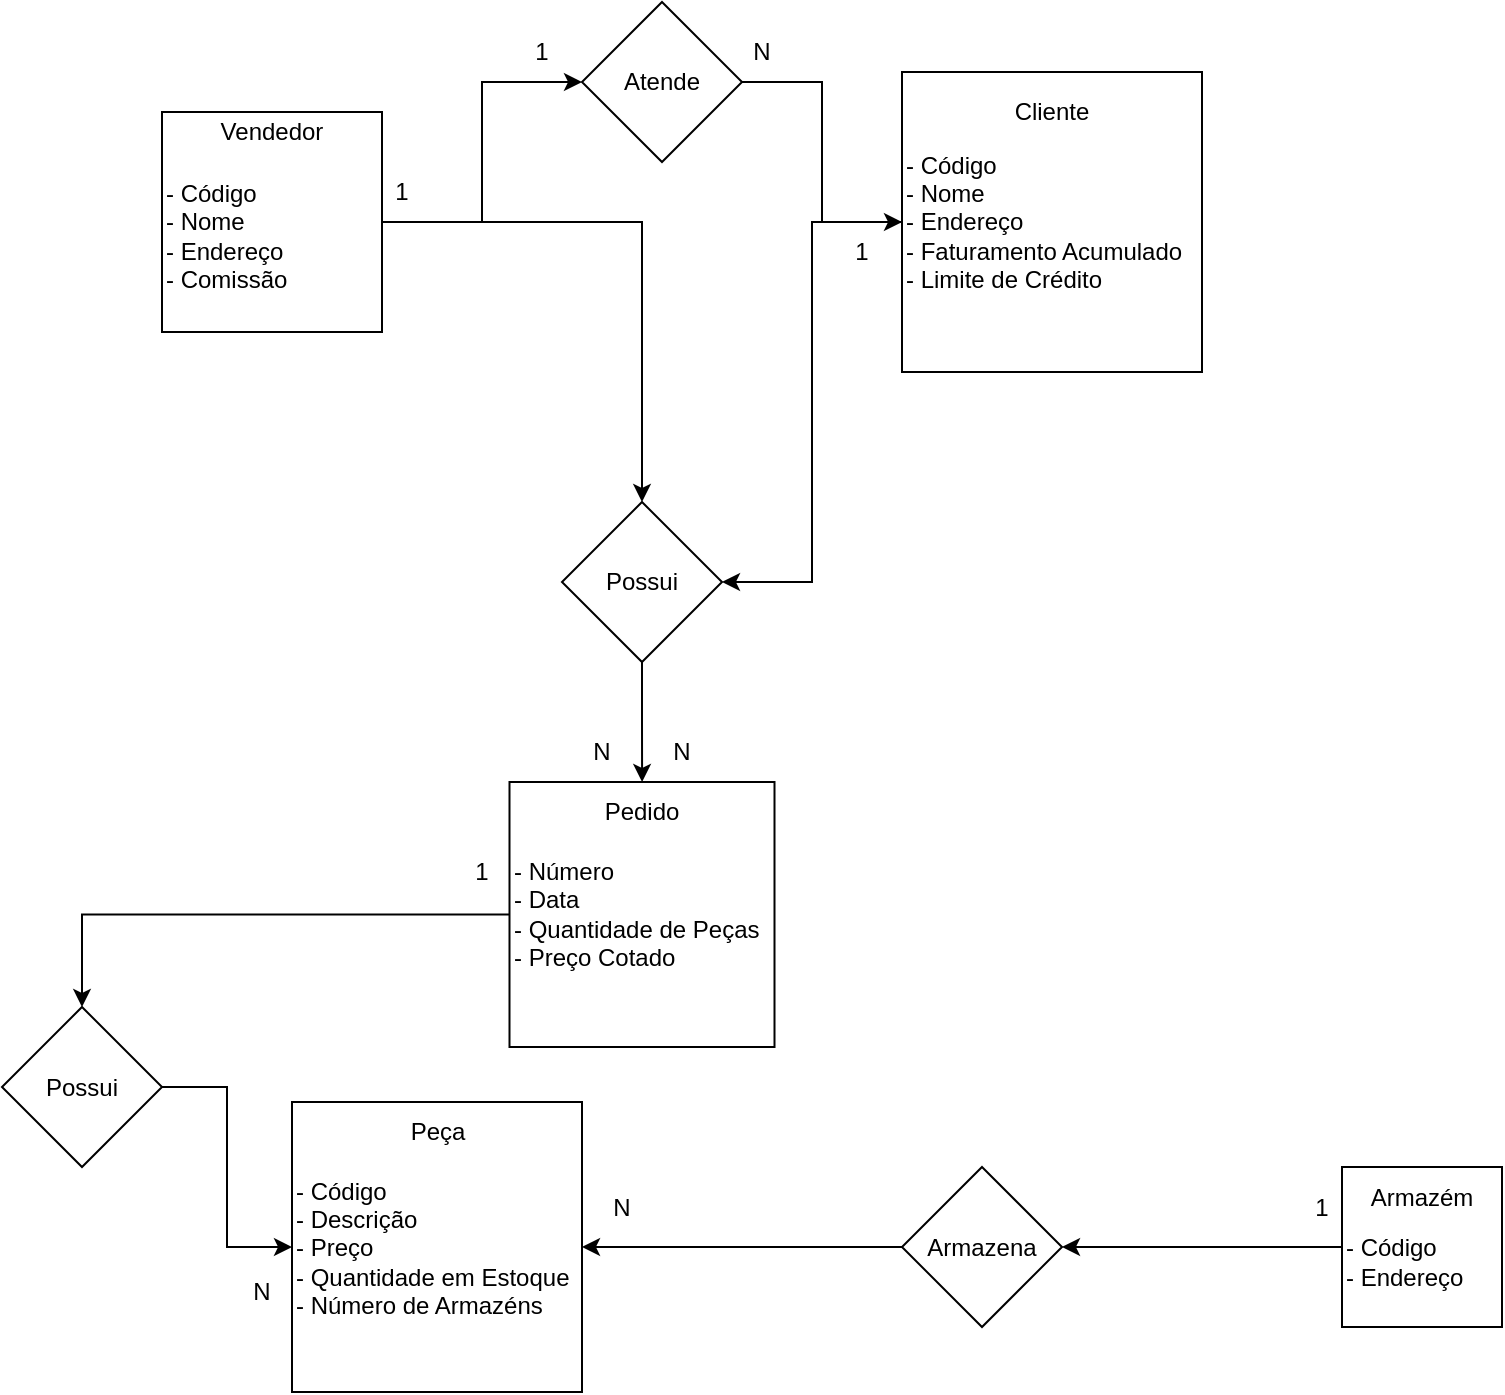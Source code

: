 <mxfile version="22.0.4" type="github">
  <diagram name="Página-1" id="jlo1wy49ycUf86JTQE9i">
    <mxGraphModel dx="880" dy="521" grid="1" gridSize="10" guides="1" tooltips="1" connect="1" arrows="1" fold="1" page="1" pageScale="1" pageWidth="827" pageHeight="1169" math="0" shadow="0">
      <root>
        <mxCell id="0" />
        <mxCell id="1" parent="0" />
        <mxCell id="RQbDG6k7a9iBf144iXeE-6" style="edgeStyle=orthogonalEdgeStyle;rounded=0;orthogonalLoop=1;jettySize=auto;html=1;entryX=0;entryY=0.5;entryDx=0;entryDy=0;" parent="1" source="RQbDG6k7a9iBf144iXeE-1" target="RQbDG6k7a9iBf144iXeE-5" edge="1">
          <mxGeometry relative="1" as="geometry" />
        </mxCell>
        <mxCell id="EznNFDMXs_wPwzTQy8d6-19" style="edgeStyle=orthogonalEdgeStyle;rounded=0;orthogonalLoop=1;jettySize=auto;html=1;entryX=0.5;entryY=0;entryDx=0;entryDy=0;" parent="1" source="RQbDG6k7a9iBf144iXeE-1" target="EznNFDMXs_wPwzTQy8d6-5" edge="1">
          <mxGeometry relative="1" as="geometry" />
        </mxCell>
        <mxCell id="RQbDG6k7a9iBf144iXeE-1" value="&lt;br&gt;- Código&lt;br&gt;- Nome&lt;br&gt;- Endereço&lt;br&gt;- Comissão" style="whiteSpace=wrap;html=1;aspect=fixed;align=left;" parent="1" vertex="1">
          <mxGeometry x="100" y="75" width="110" height="110" as="geometry" />
        </mxCell>
        <mxCell id="RQbDG6k7a9iBf144iXeE-2" value="Vendedor" style="text;html=1;strokeColor=none;fillColor=none;align=center;verticalAlign=middle;whiteSpace=wrap;rounded=0;" parent="1" vertex="1">
          <mxGeometry x="125" y="70" width="60" height="30" as="geometry" />
        </mxCell>
        <mxCell id="EznNFDMXs_wPwzTQy8d6-14" style="edgeStyle=orthogonalEdgeStyle;rounded=0;orthogonalLoop=1;jettySize=auto;html=1;entryX=1;entryY=0.5;entryDx=0;entryDy=0;" parent="1" source="RQbDG6k7a9iBf144iXeE-3" target="EznNFDMXs_wPwzTQy8d6-5" edge="1">
          <mxGeometry relative="1" as="geometry" />
        </mxCell>
        <mxCell id="RQbDG6k7a9iBf144iXeE-3" value="- Código&lt;br&gt;- Nome&lt;br&gt;- Endereço&lt;br&gt;- Faturamento Acumulado&lt;br&gt;- Limite de Crédito" style="whiteSpace=wrap;html=1;aspect=fixed;align=left;" parent="1" vertex="1">
          <mxGeometry x="470" y="55" width="150" height="150" as="geometry" />
        </mxCell>
        <mxCell id="RQbDG6k7a9iBf144iXeE-4" value="Cliente" style="text;html=1;strokeColor=none;fillColor=none;align=center;verticalAlign=middle;whiteSpace=wrap;rounded=0;" parent="1" vertex="1">
          <mxGeometry x="515" y="60" width="60" height="30" as="geometry" />
        </mxCell>
        <mxCell id="RQbDG6k7a9iBf144iXeE-7" style="edgeStyle=orthogonalEdgeStyle;rounded=0;orthogonalLoop=1;jettySize=auto;html=1;exitX=1;exitY=0.5;exitDx=0;exitDy=0;entryX=0;entryY=0.5;entryDx=0;entryDy=0;" parent="1" source="RQbDG6k7a9iBf144iXeE-5" target="RQbDG6k7a9iBf144iXeE-3" edge="1">
          <mxGeometry relative="1" as="geometry" />
        </mxCell>
        <mxCell id="RQbDG6k7a9iBf144iXeE-5" value="Atende" style="rhombus;whiteSpace=wrap;html=1;" parent="1" vertex="1">
          <mxGeometry x="310" y="20" width="80" height="80" as="geometry" />
        </mxCell>
        <mxCell id="RQbDG6k7a9iBf144iXeE-8" value="N" style="text;html=1;strokeColor=none;fillColor=none;align=center;verticalAlign=middle;whiteSpace=wrap;rounded=0;" parent="1" vertex="1">
          <mxGeometry x="370" y="30" width="60" height="30" as="geometry" />
        </mxCell>
        <mxCell id="RQbDG6k7a9iBf144iXeE-9" value="1" style="text;html=1;strokeColor=none;fillColor=none;align=center;verticalAlign=middle;whiteSpace=wrap;rounded=0;" parent="1" vertex="1">
          <mxGeometry x="260" y="30" width="60" height="30" as="geometry" />
        </mxCell>
        <mxCell id="RQbDG6k7a9iBf144iXeE-18" value="- Código&lt;br&gt;- Descrição&lt;br&gt;- Preço&lt;br&gt;- Quantidade em Estoque&lt;br&gt;- Número de Armazéns" style="whiteSpace=wrap;html=1;aspect=fixed;align=left;" parent="1" vertex="1">
          <mxGeometry x="165" y="570" width="145" height="145" as="geometry" />
        </mxCell>
        <mxCell id="RQbDG6k7a9iBf144iXeE-19" value="Peça" style="text;html=1;strokeColor=none;fillColor=none;align=center;verticalAlign=middle;whiteSpace=wrap;rounded=0;" parent="1" vertex="1">
          <mxGeometry x="207.5" y="570" width="60" height="30" as="geometry" />
        </mxCell>
        <mxCell id="RQbDG6k7a9iBf144iXeE-24" style="edgeStyle=orthogonalEdgeStyle;rounded=0;orthogonalLoop=1;jettySize=auto;html=1;" parent="1" source="RQbDG6k7a9iBf144iXeE-20" target="RQbDG6k7a9iBf144iXeE-23" edge="1">
          <mxGeometry relative="1" as="geometry" />
        </mxCell>
        <mxCell id="RQbDG6k7a9iBf144iXeE-20" value="&lt;br&gt;- Código&lt;br&gt;- Endereço" style="whiteSpace=wrap;html=1;aspect=fixed;align=left;" parent="1" vertex="1">
          <mxGeometry x="690" y="602.5" width="80" height="80" as="geometry" />
        </mxCell>
        <mxCell id="RQbDG6k7a9iBf144iXeE-22" value="Armazém" style="text;html=1;strokeColor=none;fillColor=none;align=center;verticalAlign=middle;whiteSpace=wrap;rounded=0;" parent="1" vertex="1">
          <mxGeometry x="700" y="602.5" width="60" height="30" as="geometry" />
        </mxCell>
        <mxCell id="RQbDG6k7a9iBf144iXeE-25" style="edgeStyle=orthogonalEdgeStyle;rounded=0;orthogonalLoop=1;jettySize=auto;html=1;entryX=1;entryY=0.5;entryDx=0;entryDy=0;" parent="1" source="RQbDG6k7a9iBf144iXeE-23" target="RQbDG6k7a9iBf144iXeE-18" edge="1">
          <mxGeometry relative="1" as="geometry" />
        </mxCell>
        <mxCell id="RQbDG6k7a9iBf144iXeE-23" value="Armazena" style="rhombus;whiteSpace=wrap;html=1;" parent="1" vertex="1">
          <mxGeometry x="470" y="602.5" width="80" height="80" as="geometry" />
        </mxCell>
        <mxCell id="RQbDG6k7a9iBf144iXeE-26" value="N" style="text;html=1;strokeColor=none;fillColor=none;align=center;verticalAlign=middle;whiteSpace=wrap;rounded=0;" parent="1" vertex="1">
          <mxGeometry x="300" y="607.5" width="60" height="30" as="geometry" />
        </mxCell>
        <mxCell id="RQbDG6k7a9iBf144iXeE-28" value="1" style="text;html=1;strokeColor=none;fillColor=none;align=center;verticalAlign=middle;whiteSpace=wrap;rounded=0;" parent="1" vertex="1">
          <mxGeometry x="650" y="607.5" width="60" height="30" as="geometry" />
        </mxCell>
        <mxCell id="bRjOYfUB_zhAMFCniTPQ-15" style="edgeStyle=orthogonalEdgeStyle;rounded=0;orthogonalLoop=1;jettySize=auto;html=1;entryX=0.5;entryY=0;entryDx=0;entryDy=0;" parent="1" source="EznNFDMXs_wPwzTQy8d6-1" target="bRjOYfUB_zhAMFCniTPQ-11" edge="1">
          <mxGeometry relative="1" as="geometry" />
        </mxCell>
        <mxCell id="EznNFDMXs_wPwzTQy8d6-1" value="- Número&lt;br&gt;- Data&lt;br&gt;- Quantidade de Peças&lt;br&gt;- Preço Cotado" style="whiteSpace=wrap;html=1;aspect=fixed;align=left;" parent="1" vertex="1">
          <mxGeometry x="273.75" y="410" width="132.5" height="132.5" as="geometry" />
        </mxCell>
        <mxCell id="EznNFDMXs_wPwzTQy8d6-2" value="Pedido" style="text;html=1;strokeColor=none;fillColor=none;align=center;verticalAlign=middle;whiteSpace=wrap;rounded=0;" parent="1" vertex="1">
          <mxGeometry x="310" y="410" width="60" height="30" as="geometry" />
        </mxCell>
        <mxCell id="EznNFDMXs_wPwzTQy8d6-15" style="edgeStyle=orthogonalEdgeStyle;rounded=0;orthogonalLoop=1;jettySize=auto;html=1;" parent="1" source="EznNFDMXs_wPwzTQy8d6-5" target="EznNFDMXs_wPwzTQy8d6-1" edge="1">
          <mxGeometry relative="1" as="geometry" />
        </mxCell>
        <mxCell id="EznNFDMXs_wPwzTQy8d6-5" value="Possui" style="rhombus;whiteSpace=wrap;html=1;" parent="1" vertex="1">
          <mxGeometry x="300" y="270" width="80" height="80" as="geometry" />
        </mxCell>
        <mxCell id="bRjOYfUB_zhAMFCniTPQ-1" value="1" style="text;html=1;strokeColor=none;fillColor=none;align=center;verticalAlign=middle;whiteSpace=wrap;rounded=0;" parent="1" vertex="1">
          <mxGeometry x="190" y="100" width="60" height="30" as="geometry" />
        </mxCell>
        <mxCell id="bRjOYfUB_zhAMFCniTPQ-2" value="N" style="text;html=1;strokeColor=none;fillColor=none;align=center;verticalAlign=middle;whiteSpace=wrap;rounded=0;" parent="1" vertex="1">
          <mxGeometry x="290" y="380" width="60" height="30" as="geometry" />
        </mxCell>
        <mxCell id="bRjOYfUB_zhAMFCniTPQ-3" value="N" style="text;html=1;strokeColor=none;fillColor=none;align=center;verticalAlign=middle;whiteSpace=wrap;rounded=0;" parent="1" vertex="1">
          <mxGeometry x="330" y="380" width="60" height="30" as="geometry" />
        </mxCell>
        <mxCell id="bRjOYfUB_zhAMFCniTPQ-4" value="1" style="text;html=1;strokeColor=none;fillColor=none;align=center;verticalAlign=middle;whiteSpace=wrap;rounded=0;" parent="1" vertex="1">
          <mxGeometry x="230" y="440" width="60" height="30" as="geometry" />
        </mxCell>
        <mxCell id="bRjOYfUB_zhAMFCniTPQ-5" value="1" style="text;html=1;strokeColor=none;fillColor=none;align=center;verticalAlign=middle;whiteSpace=wrap;rounded=0;" parent="1" vertex="1">
          <mxGeometry x="420" y="130" width="60" height="30" as="geometry" />
        </mxCell>
        <mxCell id="bRjOYfUB_zhAMFCniTPQ-7" value="N" style="text;html=1;strokeColor=none;fillColor=none;align=center;verticalAlign=middle;whiteSpace=wrap;rounded=0;" parent="1" vertex="1">
          <mxGeometry x="120" y="650" width="60" height="30" as="geometry" />
        </mxCell>
        <mxCell id="bRjOYfUB_zhAMFCniTPQ-17" style="edgeStyle=orthogonalEdgeStyle;rounded=0;orthogonalLoop=1;jettySize=auto;html=1;entryX=0;entryY=0.5;entryDx=0;entryDy=0;" parent="1" source="bRjOYfUB_zhAMFCniTPQ-11" target="RQbDG6k7a9iBf144iXeE-18" edge="1">
          <mxGeometry relative="1" as="geometry" />
        </mxCell>
        <mxCell id="bRjOYfUB_zhAMFCniTPQ-11" value="Possui" style="rhombus;whiteSpace=wrap;html=1;" parent="1" vertex="1">
          <mxGeometry x="20" y="522.5" width="80" height="80" as="geometry" />
        </mxCell>
      </root>
    </mxGraphModel>
  </diagram>
</mxfile>
